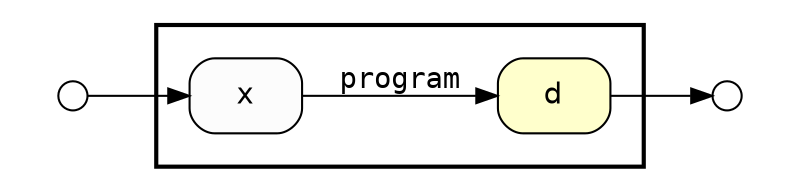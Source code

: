 digraph Workflow {
rankdir=LR

/* Start of double cluster for drawing box around nodes in workflow */
subgraph cluster0 {label=""; penwidth=2; fontsize=18
subgraph cluster1 {label=""; color="white"

/* Nodes for data channels in workflow */
node[shape=box style="rounded,filled" fillcolor="#FFFFCC" peripheries=1 fontname="Helvetica"]
node1 [label="d"]
node[shape=box style="rounded,filled" fillcolor="#FCFCFC" peripheries=1 fontname="Helvetica"]
node2 [label="x"]

/* Edges between channels in workflow */
edge[fontname=Courier]
node2 -> node1 [label="program"]

/* End of double cluster for drawing box around nodes in workflow */
}}

/* Nodes representing workflow ports */
node[shape=circle style="rounded,filled" fillcolor="#FFFFFF" peripheries=1 fontname="Helvetica" width=0.2]
subgraph cluster2 { label="" color="white"
subgraph cluster3 { label="" color="white"
node3 [label=""]
}}
subgraph cluster4 { label="" color="white"
subgraph cluster5 { label="" color="white"
node4 [label=""]
}}

/* Edges between channels and ports */
node3 -> node2
node1 -> node4
}
